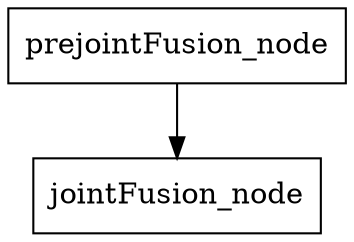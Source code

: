 digraph G {
prejointFusion_node [shape=box]
jointFusion_node [shape=box]
prejointFusion_node -> jointFusion_node
}